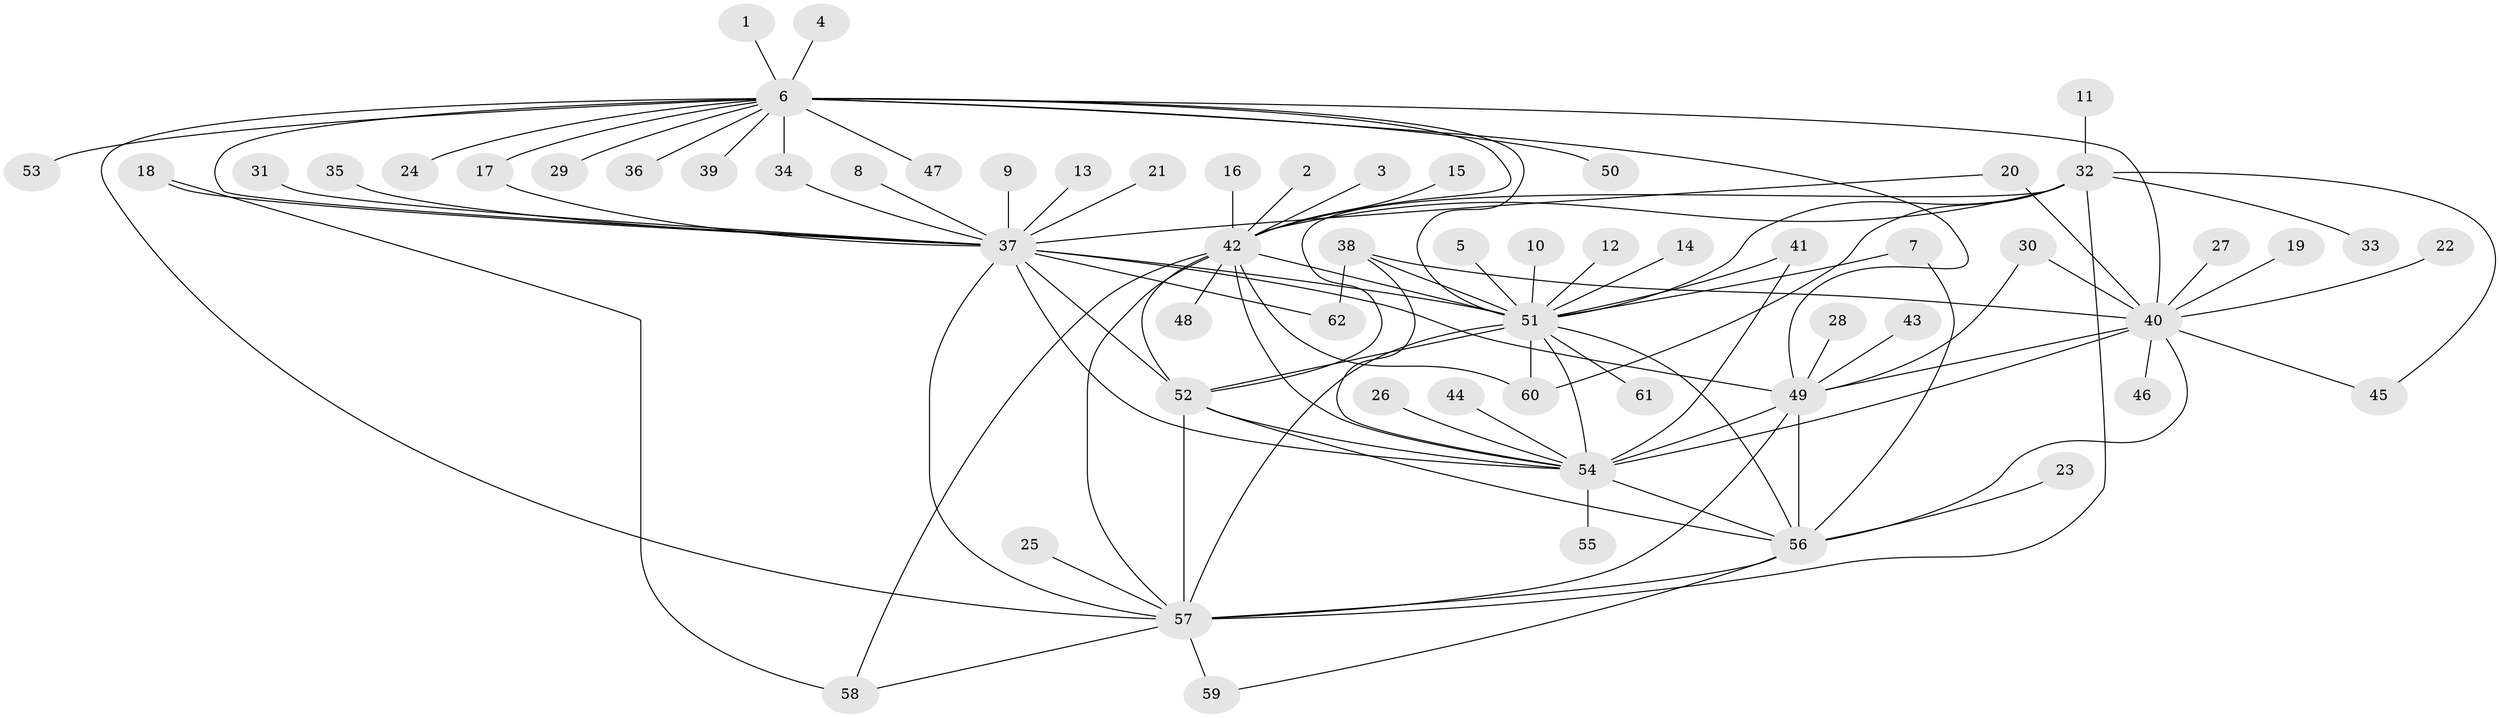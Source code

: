 // original degree distribution, {3: 0.0975609756097561, 1: 0.4796747967479675, 22: 0.008130081300813009, 14: 0.016260162601626018, 7: 0.024390243902439025, 13: 0.008130081300813009, 11: 0.016260162601626018, 15: 0.008130081300813009, 9: 0.016260162601626018, 5: 0.04878048780487805, 18: 0.008130081300813009, 2: 0.23577235772357724, 4: 0.024390243902439025, 6: 0.008130081300813009}
// Generated by graph-tools (version 1.1) at 2025/49/03/09/25 03:49:49]
// undirected, 62 vertices, 100 edges
graph export_dot {
graph [start="1"]
  node [color=gray90,style=filled];
  1;
  2;
  3;
  4;
  5;
  6;
  7;
  8;
  9;
  10;
  11;
  12;
  13;
  14;
  15;
  16;
  17;
  18;
  19;
  20;
  21;
  22;
  23;
  24;
  25;
  26;
  27;
  28;
  29;
  30;
  31;
  32;
  33;
  34;
  35;
  36;
  37;
  38;
  39;
  40;
  41;
  42;
  43;
  44;
  45;
  46;
  47;
  48;
  49;
  50;
  51;
  52;
  53;
  54;
  55;
  56;
  57;
  58;
  59;
  60;
  61;
  62;
  1 -- 6 [weight=1.0];
  2 -- 42 [weight=1.0];
  3 -- 42 [weight=1.0];
  4 -- 6 [weight=1.0];
  5 -- 51 [weight=1.0];
  6 -- 17 [weight=1.0];
  6 -- 24 [weight=1.0];
  6 -- 29 [weight=1.0];
  6 -- 34 [weight=2.0];
  6 -- 36 [weight=1.0];
  6 -- 37 [weight=1.0];
  6 -- 39 [weight=1.0];
  6 -- 40 [weight=1.0];
  6 -- 42 [weight=1.0];
  6 -- 47 [weight=1.0];
  6 -- 49 [weight=1.0];
  6 -- 50 [weight=1.0];
  6 -- 51 [weight=2.0];
  6 -- 53 [weight=1.0];
  6 -- 57 [weight=1.0];
  7 -- 51 [weight=1.0];
  7 -- 56 [weight=1.0];
  8 -- 37 [weight=1.0];
  9 -- 37 [weight=1.0];
  10 -- 51 [weight=1.0];
  11 -- 32 [weight=1.0];
  12 -- 51 [weight=1.0];
  13 -- 37 [weight=1.0];
  14 -- 51 [weight=1.0];
  15 -- 42 [weight=1.0];
  16 -- 42 [weight=1.0];
  17 -- 37 [weight=1.0];
  18 -- 37 [weight=1.0];
  18 -- 58 [weight=1.0];
  19 -- 40 [weight=1.0];
  20 -- 37 [weight=1.0];
  20 -- 40 [weight=1.0];
  21 -- 37 [weight=1.0];
  22 -- 40 [weight=1.0];
  23 -- 56 [weight=1.0];
  25 -- 57 [weight=1.0];
  26 -- 54 [weight=1.0];
  27 -- 40 [weight=1.0];
  28 -- 49 [weight=1.0];
  30 -- 40 [weight=1.0];
  30 -- 49 [weight=1.0];
  31 -- 37 [weight=1.0];
  32 -- 33 [weight=1.0];
  32 -- 42 [weight=1.0];
  32 -- 45 [weight=1.0];
  32 -- 51 [weight=2.0];
  32 -- 52 [weight=1.0];
  32 -- 57 [weight=1.0];
  32 -- 60 [weight=1.0];
  34 -- 37 [weight=1.0];
  35 -- 37 [weight=1.0];
  37 -- 49 [weight=2.0];
  37 -- 51 [weight=2.0];
  37 -- 52 [weight=2.0];
  37 -- 54 [weight=1.0];
  37 -- 57 [weight=1.0];
  37 -- 62 [weight=1.0];
  38 -- 40 [weight=1.0];
  38 -- 51 [weight=1.0];
  38 -- 54 [weight=1.0];
  38 -- 62 [weight=1.0];
  40 -- 45 [weight=1.0];
  40 -- 46 [weight=1.0];
  40 -- 49 [weight=1.0];
  40 -- 54 [weight=1.0];
  40 -- 56 [weight=1.0];
  41 -- 51 [weight=1.0];
  41 -- 54 [weight=1.0];
  42 -- 48 [weight=1.0];
  42 -- 51 [weight=3.0];
  42 -- 52 [weight=1.0];
  42 -- 54 [weight=1.0];
  42 -- 57 [weight=1.0];
  42 -- 58 [weight=1.0];
  42 -- 60 [weight=1.0];
  43 -- 49 [weight=1.0];
  44 -- 54 [weight=1.0];
  49 -- 54 [weight=1.0];
  49 -- 56 [weight=1.0];
  49 -- 57 [weight=1.0];
  51 -- 52 [weight=2.0];
  51 -- 54 [weight=2.0];
  51 -- 56 [weight=1.0];
  51 -- 57 [weight=1.0];
  51 -- 60 [weight=1.0];
  51 -- 61 [weight=1.0];
  52 -- 54 [weight=1.0];
  52 -- 56 [weight=1.0];
  52 -- 57 [weight=1.0];
  54 -- 55 [weight=1.0];
  54 -- 56 [weight=2.0];
  56 -- 57 [weight=1.0];
  56 -- 59 [weight=1.0];
  57 -- 58 [weight=1.0];
  57 -- 59 [weight=1.0];
}
